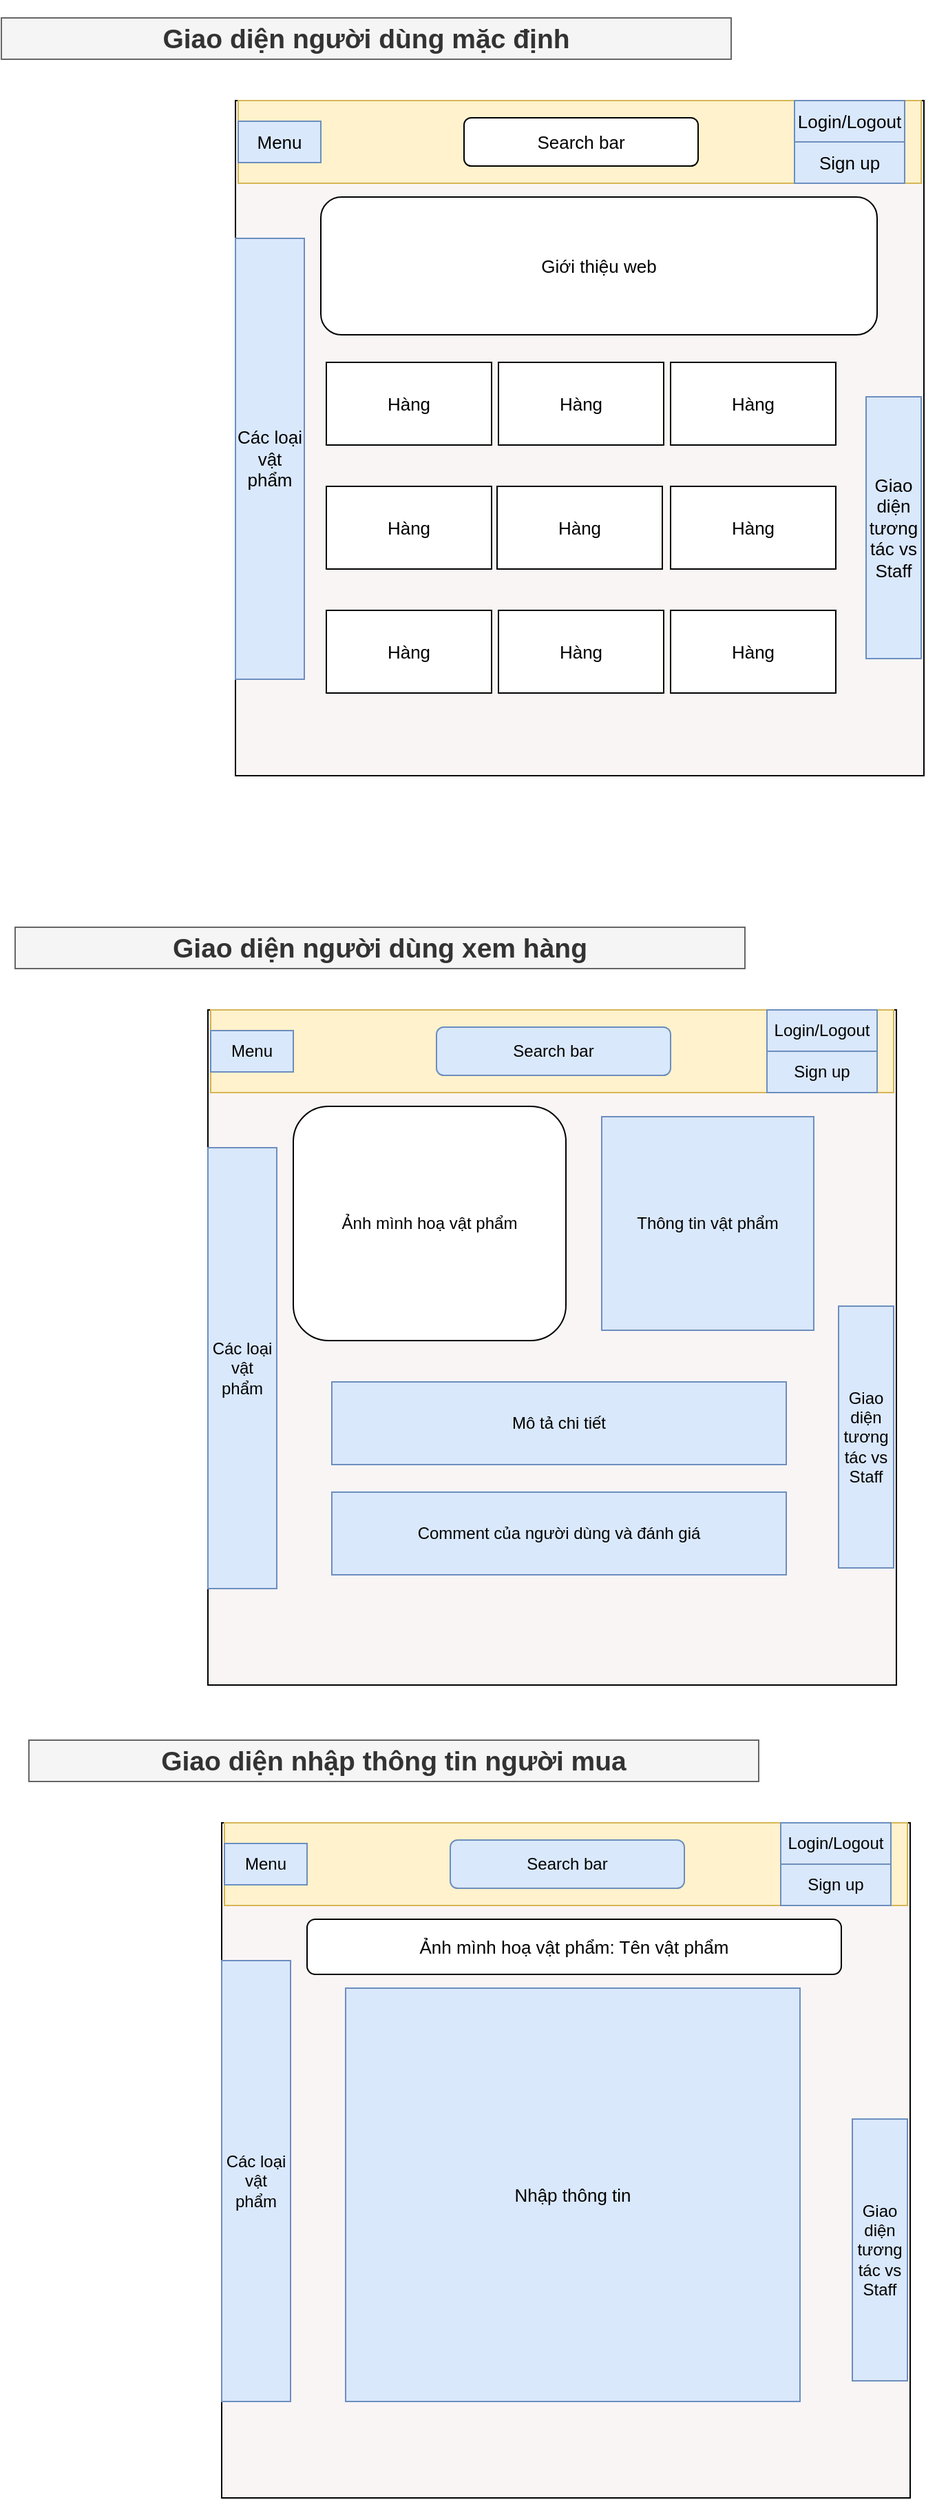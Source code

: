 <mxfile version="26.1.1">
  <diagram name="Trang-1" id="7f2KA3EX7QscdAlflgMy">
    <mxGraphModel dx="1235" dy="562" grid="1" gridSize="10" guides="1" tooltips="1" connect="1" arrows="1" fold="1" page="1" pageScale="1" pageWidth="827" pageHeight="1169" math="0" shadow="0">
      <root>
        <mxCell id="0" />
        <mxCell id="1" parent="0" />
        <mxCell id="g_5hoK2g6s2Y6-Z-jbHB-38" value="" style="group;fillColor=#dae8fc;strokeColor=#6c8ebf;fontSize=13;" parent="1" vertex="1" connectable="0">
          <mxGeometry x="190" y="110" width="500" height="490" as="geometry" />
        </mxCell>
        <mxCell id="g_5hoK2g6s2Y6-Z-jbHB-1" value="" style="rounded=0;whiteSpace=wrap;html=1;fillColor=light-dark(#faf5f5, #ededed);fontSize=13;" parent="g_5hoK2g6s2Y6-Z-jbHB-38" vertex="1">
          <mxGeometry width="500" height="490" as="geometry" />
        </mxCell>
        <mxCell id="g_5hoK2g6s2Y6-Z-jbHB-2" value="Các loại vật phẩm" style="rounded=0;whiteSpace=wrap;html=1;fillColor=#dae8fc;strokeColor=#6c8ebf;fontSize=13;" parent="g_5hoK2g6s2Y6-Z-jbHB-38" vertex="1">
          <mxGeometry y="100" width="50" height="320" as="geometry" />
        </mxCell>
        <mxCell id="g_5hoK2g6s2Y6-Z-jbHB-3" value="(fixed)" style="rounded=0;whiteSpace=wrap;html=1;fillColor=#fff2cc;strokeColor=#d6b656;fontSize=13;" parent="g_5hoK2g6s2Y6-Z-jbHB-38" vertex="1">
          <mxGeometry x="2" width="496" height="60" as="geometry" />
        </mxCell>
        <mxCell id="g_5hoK2g6s2Y6-Z-jbHB-5" value="Menu" style="text;html=1;align=center;verticalAlign=middle;whiteSpace=wrap;rounded=0;fillColor=#dae8fc;strokeColor=#6c8ebf;fontSize=13;" parent="g_5hoK2g6s2Y6-Z-jbHB-38" vertex="1">
          <mxGeometry x="2" y="15" width="60" height="30" as="geometry" />
        </mxCell>
        <mxCell id="g_5hoK2g6s2Y6-Z-jbHB-6" value="Search bar" style="rounded=1;whiteSpace=wrap;html=1;fontSize=13;" parent="g_5hoK2g6s2Y6-Z-jbHB-38" vertex="1">
          <mxGeometry x="166" y="12.5" width="170" height="35" as="geometry" />
        </mxCell>
        <mxCell id="g_5hoK2g6s2Y6-Z-jbHB-7" value="Login/Logout" style="text;html=1;align=center;verticalAlign=middle;whiteSpace=wrap;rounded=0;fillColor=#dae8fc;strokeColor=#6c8ebf;fontSize=13;" parent="g_5hoK2g6s2Y6-Z-jbHB-38" vertex="1">
          <mxGeometry x="406" width="80" height="30" as="geometry" />
        </mxCell>
        <mxCell id="g_5hoK2g6s2Y6-Z-jbHB-8" value="Sign up" style="text;html=1;align=center;verticalAlign=middle;whiteSpace=wrap;rounded=0;fillColor=#dae8fc;strokeColor=#6c8ebf;fontSize=13;" parent="g_5hoK2g6s2Y6-Z-jbHB-38" vertex="1">
          <mxGeometry x="406" y="30" width="80" height="30" as="geometry" />
        </mxCell>
        <mxCell id="g_5hoK2g6s2Y6-Z-jbHB-9" value="Giới thiệu web" style="rounded=1;whiteSpace=wrap;html=1;fontSize=13;" parent="g_5hoK2g6s2Y6-Z-jbHB-38" vertex="1">
          <mxGeometry x="62" y="70" width="404" height="100" as="geometry" />
        </mxCell>
        <mxCell id="g_5hoK2g6s2Y6-Z-jbHB-10" value="Hàng" style="rounded=0;whiteSpace=wrap;html=1;fontSize=13;" parent="g_5hoK2g6s2Y6-Z-jbHB-38" vertex="1">
          <mxGeometry x="66" y="190" width="120" height="60" as="geometry" />
        </mxCell>
        <mxCell id="g_5hoK2g6s2Y6-Z-jbHB-11" value="Hàng" style="rounded=0;whiteSpace=wrap;html=1;fontSize=13;" parent="g_5hoK2g6s2Y6-Z-jbHB-38" vertex="1">
          <mxGeometry x="191" y="190" width="120" height="60" as="geometry" />
        </mxCell>
        <mxCell id="g_5hoK2g6s2Y6-Z-jbHB-12" value="Hàng" style="rounded=0;whiteSpace=wrap;html=1;fontSize=13;" parent="g_5hoK2g6s2Y6-Z-jbHB-38" vertex="1">
          <mxGeometry x="316" y="280" width="120" height="60" as="geometry" />
        </mxCell>
        <mxCell id="g_5hoK2g6s2Y6-Z-jbHB-13" value="Hàng" style="rounded=0;whiteSpace=wrap;html=1;fontSize=13;" parent="g_5hoK2g6s2Y6-Z-jbHB-38" vertex="1">
          <mxGeometry x="190" y="280" width="120" height="60" as="geometry" />
        </mxCell>
        <mxCell id="g_5hoK2g6s2Y6-Z-jbHB-14" value="Hàng" style="rounded=0;whiteSpace=wrap;html=1;fontSize=13;" parent="g_5hoK2g6s2Y6-Z-jbHB-38" vertex="1">
          <mxGeometry x="316" y="190" width="120" height="60" as="geometry" />
        </mxCell>
        <mxCell id="g_5hoK2g6s2Y6-Z-jbHB-15" value="Hàng" style="rounded=0;whiteSpace=wrap;html=1;fontSize=13;" parent="g_5hoK2g6s2Y6-Z-jbHB-38" vertex="1">
          <mxGeometry x="66" y="280" width="120" height="60" as="geometry" />
        </mxCell>
        <mxCell id="g_5hoK2g6s2Y6-Z-jbHB-16" value="Hàng" style="rounded=0;whiteSpace=wrap;html=1;fontSize=13;" parent="g_5hoK2g6s2Y6-Z-jbHB-38" vertex="1">
          <mxGeometry x="66" y="370" width="120" height="60" as="geometry" />
        </mxCell>
        <mxCell id="g_5hoK2g6s2Y6-Z-jbHB-17" value="Hàng" style="rounded=0;whiteSpace=wrap;html=1;fontSize=13;" parent="g_5hoK2g6s2Y6-Z-jbHB-38" vertex="1">
          <mxGeometry x="316" y="370" width="120" height="60" as="geometry" />
        </mxCell>
        <mxCell id="g_5hoK2g6s2Y6-Z-jbHB-18" value="Hàng" style="rounded=0;whiteSpace=wrap;html=1;fontSize=13;" parent="g_5hoK2g6s2Y6-Z-jbHB-38" vertex="1">
          <mxGeometry x="191" y="370" width="120" height="60" as="geometry" />
        </mxCell>
        <mxCell id="g_5hoK2g6s2Y6-Z-jbHB-19" value="Giao diện tương tác vs Staff" style="rounded=0;whiteSpace=wrap;html=1;fillColor=#dae8fc;strokeColor=#6c8ebf;fontSize=13;" parent="g_5hoK2g6s2Y6-Z-jbHB-38" vertex="1">
          <mxGeometry x="458" y="215" width="40" height="190" as="geometry" />
        </mxCell>
        <mxCell id="g_5hoK2g6s2Y6-Z-jbHB-39" value="&lt;h2&gt;&lt;font&gt;Giao diện người dùng mặc định&lt;/font&gt;&lt;/h2&gt;" style="text;html=1;align=center;verticalAlign=middle;whiteSpace=wrap;rounded=0;fillColor=#f5f5f5;fontColor=#333333;strokeColor=#666666;fontSize=13;" parent="1" vertex="1">
          <mxGeometry x="20" y="50" width="530" height="30" as="geometry" />
        </mxCell>
        <mxCell id="g_5hoK2g6s2Y6-Z-jbHB-40" value="&lt;h2&gt;&lt;font&gt;Giao diện người dùng xem hàng&lt;/font&gt;&lt;/h2&gt;" style="text;html=1;align=center;verticalAlign=middle;whiteSpace=wrap;rounded=0;fillColor=#f5f5f5;fontColor=#333333;strokeColor=#666666;fontSize=13;" parent="1" vertex="1">
          <mxGeometry x="30" y="710" width="530" height="30" as="geometry" />
        </mxCell>
        <mxCell id="g_5hoK2g6s2Y6-Z-jbHB-41" value="" style="group;movable=1;resizable=1;rotatable=1;deletable=1;editable=1;locked=0;connectable=1;fontSize=13;" parent="1" vertex="1" connectable="0">
          <mxGeometry x="170" y="770" width="500" height="490" as="geometry" />
        </mxCell>
        <mxCell id="g_5hoK2g6s2Y6-Z-jbHB-42" value="" style="rounded=0;whiteSpace=wrap;html=1;fillColor=light-dark(#faf5f5, #ededed);movable=1;resizable=1;rotatable=1;deletable=1;editable=1;locked=0;connectable=1;fontSize=13;" parent="g_5hoK2g6s2Y6-Z-jbHB-41" vertex="1">
          <mxGeometry width="500" height="490" as="geometry" />
        </mxCell>
        <mxCell id="g_5hoK2g6s2Y6-Z-jbHB-43" value="Các loại vật phẩm" style="rounded=0;whiteSpace=wrap;html=1;fillColor=#dae8fc;strokeColor=#6c8ebf;movable=0;resizable=0;rotatable=0;deletable=0;editable=0;locked=1;connectable=0;" parent="g_5hoK2g6s2Y6-Z-jbHB-41" vertex="1">
          <mxGeometry y="100" width="50" height="320" as="geometry" />
        </mxCell>
        <mxCell id="g_5hoK2g6s2Y6-Z-jbHB-44" value="(fixed)" style="rounded=0;whiteSpace=wrap;html=1;fillColor=#fff2cc;strokeColor=#d6b656;movable=0;resizable=0;rotatable=0;deletable=0;editable=0;locked=1;connectable=0;" parent="g_5hoK2g6s2Y6-Z-jbHB-41" vertex="1">
          <mxGeometry x="2" width="496" height="60" as="geometry" />
        </mxCell>
        <mxCell id="g_5hoK2g6s2Y6-Z-jbHB-45" value="Menu" style="text;html=1;align=center;verticalAlign=middle;whiteSpace=wrap;rounded=0;fillColor=#dae8fc;strokeColor=#6c8ebf;movable=0;resizable=0;rotatable=0;deletable=0;editable=0;locked=1;connectable=0;" parent="g_5hoK2g6s2Y6-Z-jbHB-41" vertex="1">
          <mxGeometry x="2" y="15" width="60" height="30" as="geometry" />
        </mxCell>
        <mxCell id="g_5hoK2g6s2Y6-Z-jbHB-46" value="Search bar" style="rounded=1;whiteSpace=wrap;html=1;fillColor=#dae8fc;strokeColor=#6c8ebf;movable=0;resizable=0;rotatable=0;deletable=0;editable=0;locked=1;connectable=0;" parent="g_5hoK2g6s2Y6-Z-jbHB-41" vertex="1">
          <mxGeometry x="166" y="12.5" width="170" height="35" as="geometry" />
        </mxCell>
        <mxCell id="g_5hoK2g6s2Y6-Z-jbHB-47" value="Login/Logout" style="text;html=1;align=center;verticalAlign=middle;whiteSpace=wrap;rounded=0;fillColor=#dae8fc;strokeColor=#6c8ebf;movable=0;resizable=0;rotatable=0;deletable=0;editable=0;locked=1;connectable=0;" parent="g_5hoK2g6s2Y6-Z-jbHB-41" vertex="1">
          <mxGeometry x="406" width="80" height="30" as="geometry" />
        </mxCell>
        <mxCell id="g_5hoK2g6s2Y6-Z-jbHB-48" value="Sign up" style="text;html=1;align=center;verticalAlign=middle;whiteSpace=wrap;rounded=0;fillColor=#dae8fc;strokeColor=#6c8ebf;movable=0;resizable=0;rotatable=0;deletable=0;editable=0;locked=1;connectable=0;" parent="g_5hoK2g6s2Y6-Z-jbHB-41" vertex="1">
          <mxGeometry x="406" y="30" width="80" height="30" as="geometry" />
        </mxCell>
        <mxCell id="g_5hoK2g6s2Y6-Z-jbHB-49" value="Ảnh mình hoạ vật phẩm" style="rounded=1;whiteSpace=wrap;html=1;movable=0;resizable=0;rotatable=0;deletable=0;editable=0;locked=1;connectable=0;" parent="g_5hoK2g6s2Y6-Z-jbHB-41" vertex="1">
          <mxGeometry x="62" y="70" width="198" height="170" as="geometry" />
        </mxCell>
        <mxCell id="g_5hoK2g6s2Y6-Z-jbHB-50" value="Thông tin vật phẩm" style="rounded=0;whiteSpace=wrap;html=1;fillColor=#dae8fc;strokeColor=#6c8ebf;movable=0;resizable=0;rotatable=0;deletable=0;editable=0;locked=1;connectable=0;" parent="g_5hoK2g6s2Y6-Z-jbHB-41" vertex="1">
          <mxGeometry x="286" y="77.5" width="154" height="155" as="geometry" />
        </mxCell>
        <mxCell id="g_5hoK2g6s2Y6-Z-jbHB-57" value="Mô tả chi tiết" style="rounded=0;whiteSpace=wrap;html=1;fillColor=#dae8fc;strokeColor=#6c8ebf;movable=0;resizable=0;rotatable=0;deletable=0;editable=0;locked=1;connectable=0;" parent="g_5hoK2g6s2Y6-Z-jbHB-41" vertex="1">
          <mxGeometry x="90" y="270" width="330" height="60" as="geometry" />
        </mxCell>
        <mxCell id="g_5hoK2g6s2Y6-Z-jbHB-59" value="Giao diện tương tác vs Staff" style="rounded=0;whiteSpace=wrap;html=1;fillColor=#dae8fc;strokeColor=#6c8ebf;movable=0;resizable=0;rotatable=0;deletable=0;editable=0;locked=1;connectable=0;" parent="g_5hoK2g6s2Y6-Z-jbHB-41" vertex="1">
          <mxGeometry x="458" y="215" width="40" height="190" as="geometry" />
        </mxCell>
        <mxCell id="g_5hoK2g6s2Y6-Z-jbHB-60" value="Comment của người dùng và đánh giá" style="rounded=0;whiteSpace=wrap;html=1;fillColor=#dae8fc;strokeColor=#6c8ebf;movable=0;resizable=0;rotatable=0;deletable=0;editable=0;locked=1;connectable=0;" parent="g_5hoK2g6s2Y6-Z-jbHB-41" vertex="1">
          <mxGeometry x="90" y="350" width="330" height="60" as="geometry" />
        </mxCell>
        <mxCell id="ITgyefVMUWB2IAz8hDPF-15" value="&lt;h2&gt;&lt;font&gt;Giao diện nhập thông tin người mua&lt;/font&gt;&lt;/h2&gt;" style="text;html=1;align=center;verticalAlign=middle;whiteSpace=wrap;rounded=0;fillColor=#f5f5f5;fontColor=#333333;strokeColor=#666666;fontSize=13;" vertex="1" parent="1">
          <mxGeometry x="40" y="1300" width="530" height="30" as="geometry" />
        </mxCell>
        <mxCell id="ITgyefVMUWB2IAz8hDPF-16" value="" style="group;movable=1;resizable=1;rotatable=1;deletable=1;editable=1;locked=0;connectable=1;fontSize=13;" vertex="1" connectable="0" parent="1">
          <mxGeometry x="180" y="1360" width="500" height="490" as="geometry" />
        </mxCell>
        <mxCell id="ITgyefVMUWB2IAz8hDPF-17" value="" style="rounded=0;whiteSpace=wrap;html=1;fillColor=light-dark(#faf5f5, #ededed);movable=1;resizable=1;rotatable=1;deletable=1;editable=1;locked=0;connectable=1;fontSize=13;" vertex="1" parent="ITgyefVMUWB2IAz8hDPF-16">
          <mxGeometry width="500" height="490" as="geometry" />
        </mxCell>
        <mxCell id="ITgyefVMUWB2IAz8hDPF-18" value="Các loại vật phẩm" style="rounded=0;whiteSpace=wrap;html=1;fillColor=#dae8fc;strokeColor=#6c8ebf;movable=0;resizable=0;rotatable=0;deletable=0;editable=0;locked=1;connectable=0;" vertex="1" parent="ITgyefVMUWB2IAz8hDPF-16">
          <mxGeometry y="100" width="50" height="320" as="geometry" />
        </mxCell>
        <mxCell id="ITgyefVMUWB2IAz8hDPF-19" value="(fixed)" style="rounded=0;whiteSpace=wrap;html=1;fillColor=#fff2cc;strokeColor=#d6b656;movable=0;resizable=0;rotatable=0;deletable=0;editable=0;locked=1;connectable=0;" vertex="1" parent="ITgyefVMUWB2IAz8hDPF-16">
          <mxGeometry x="2" width="496" height="60" as="geometry" />
        </mxCell>
        <mxCell id="ITgyefVMUWB2IAz8hDPF-20" value="Menu" style="text;html=1;align=center;verticalAlign=middle;whiteSpace=wrap;rounded=0;fillColor=#dae8fc;strokeColor=#6c8ebf;movable=0;resizable=0;rotatable=0;deletable=0;editable=0;locked=1;connectable=0;" vertex="1" parent="ITgyefVMUWB2IAz8hDPF-16">
          <mxGeometry x="2" y="15" width="60" height="30" as="geometry" />
        </mxCell>
        <mxCell id="ITgyefVMUWB2IAz8hDPF-21" value="Search bar" style="rounded=1;whiteSpace=wrap;html=1;fillColor=#dae8fc;strokeColor=#6c8ebf;movable=0;resizable=0;rotatable=0;deletable=0;editable=0;locked=1;connectable=0;" vertex="1" parent="ITgyefVMUWB2IAz8hDPF-16">
          <mxGeometry x="166" y="12.5" width="170" height="35" as="geometry" />
        </mxCell>
        <mxCell id="ITgyefVMUWB2IAz8hDPF-22" value="Login/Logout" style="text;html=1;align=center;verticalAlign=middle;whiteSpace=wrap;rounded=0;fillColor=#dae8fc;strokeColor=#6c8ebf;movable=0;resizable=0;rotatable=0;deletable=0;editable=0;locked=1;connectable=0;" vertex="1" parent="ITgyefVMUWB2IAz8hDPF-16">
          <mxGeometry x="406" width="80" height="30" as="geometry" />
        </mxCell>
        <mxCell id="ITgyefVMUWB2IAz8hDPF-23" value="Sign up" style="text;html=1;align=center;verticalAlign=middle;whiteSpace=wrap;rounded=0;fillColor=#dae8fc;strokeColor=#6c8ebf;movable=0;resizable=0;rotatable=0;deletable=0;editable=0;locked=1;connectable=0;" vertex="1" parent="ITgyefVMUWB2IAz8hDPF-16">
          <mxGeometry x="406" y="30" width="80" height="30" as="geometry" />
        </mxCell>
        <mxCell id="ITgyefVMUWB2IAz8hDPF-24" value="Ảnh mình hoạ vật phẩm: Tên vật phẩm" style="rounded=1;whiteSpace=wrap;html=1;movable=1;resizable=1;rotatable=1;deletable=1;editable=1;locked=0;connectable=1;fontSize=13;" vertex="1" parent="ITgyefVMUWB2IAz8hDPF-16">
          <mxGeometry x="62" y="70" width="388" height="40" as="geometry" />
        </mxCell>
        <mxCell id="ITgyefVMUWB2IAz8hDPF-26" value="Nhập thông tin" style="rounded=0;whiteSpace=wrap;html=1;fillColor=#dae8fc;strokeColor=#6c8ebf;movable=1;resizable=1;rotatable=1;deletable=1;editable=1;locked=0;connectable=1;fontSize=13;" vertex="1" parent="ITgyefVMUWB2IAz8hDPF-16">
          <mxGeometry x="90" y="120" width="330" height="300" as="geometry" />
        </mxCell>
        <mxCell id="ITgyefVMUWB2IAz8hDPF-27" value="Giao diện tương tác vs Staff" style="rounded=0;whiteSpace=wrap;html=1;fillColor=#dae8fc;strokeColor=#6c8ebf;movable=0;resizable=0;rotatable=0;deletable=0;editable=0;locked=1;connectable=0;" vertex="1" parent="ITgyefVMUWB2IAz8hDPF-16">
          <mxGeometry x="458" y="215" width="40" height="190" as="geometry" />
        </mxCell>
      </root>
    </mxGraphModel>
  </diagram>
</mxfile>
